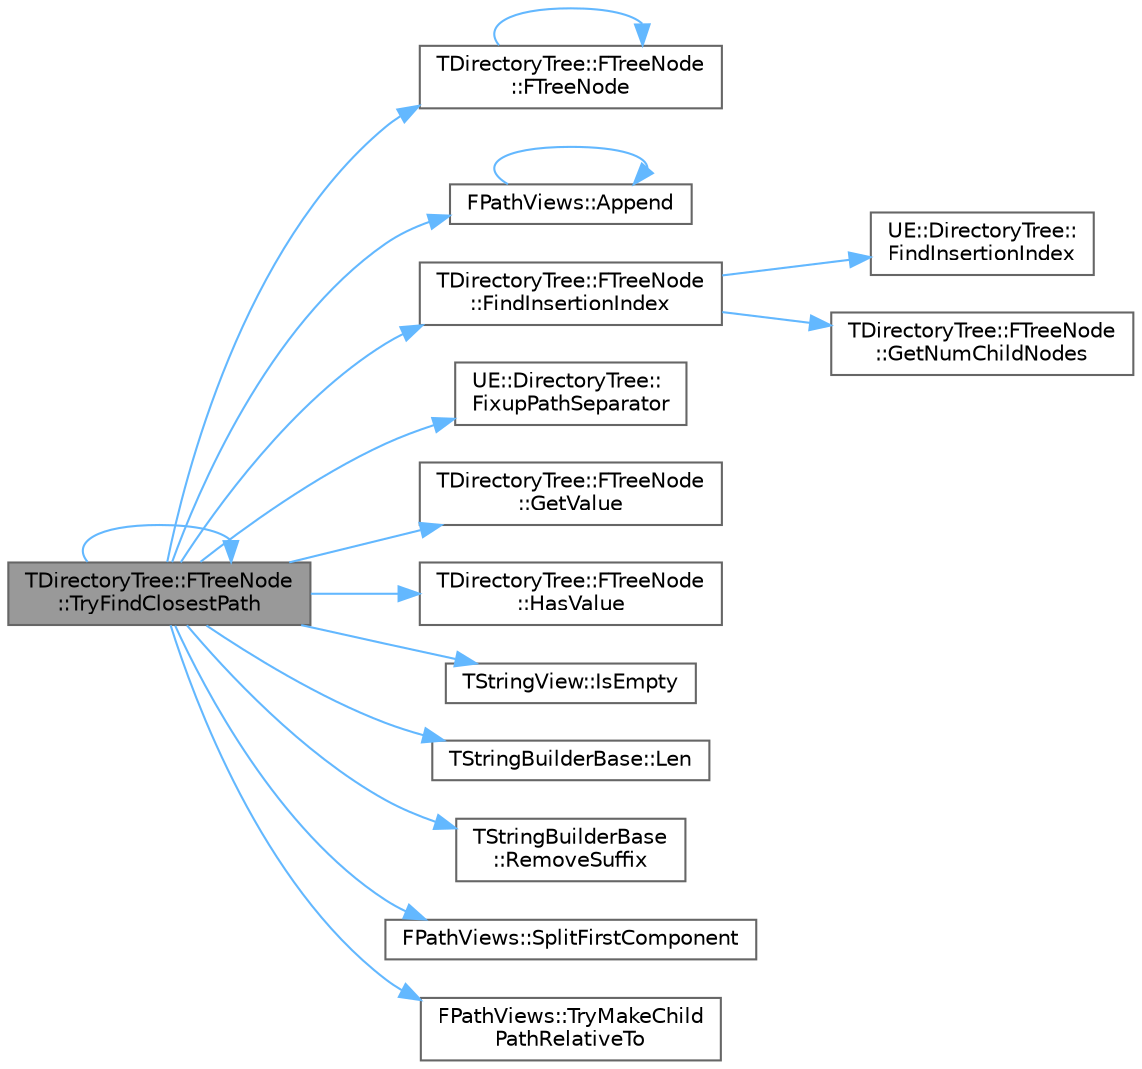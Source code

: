 digraph "TDirectoryTree::FTreeNode::TryFindClosestPath"
{
 // INTERACTIVE_SVG=YES
 // LATEX_PDF_SIZE
  bgcolor="transparent";
  edge [fontname=Helvetica,fontsize=10,labelfontname=Helvetica,labelfontsize=10];
  node [fontname=Helvetica,fontsize=10,shape=box,height=0.2,width=0.4];
  rankdir="LR";
  Node1 [id="Node000001",label="TDirectoryTree::FTreeNode\l::TryFindClosestPath",height=0.2,width=0.4,color="gray40", fillcolor="grey60", style="filled", fontcolor="black",tooltip="Recursively search the node's subtree to find the given RelPath."];
  Node1 -> Node2 [id="edge1_Node000001_Node000002",color="steelblue1",style="solid",tooltip=" "];
  Node2 [id="Node000002",label="TDirectoryTree::FTreeNode\l::FTreeNode",height=0.2,width=0.4,color="grey40", fillcolor="white", style="filled",URL="$d0/d19/structTDirectoryTree_1_1FTreeNode.html#a66c81a56788c4727614eb395cf98da0f",tooltip=" "];
  Node2 -> Node2 [id="edge2_Node000002_Node000002",color="steelblue1",style="solid",tooltip=" "];
  Node1 -> Node3 [id="edge3_Node000001_Node000003",color="steelblue1",style="solid",tooltip=" "];
  Node3 [id="Node000003",label="FPathViews::Append",height=0.2,width=0.4,color="grey40", fillcolor="white", style="filled",URL="$d2/dbc/classFPathViews.html#acba4c24881ea9e0188a80f6b434eb3d3",tooltip="Appends each suffix argument to the path in the builder and ensures that there is a separator between..."];
  Node3 -> Node3 [id="edge4_Node000003_Node000003",color="steelblue1",style="solid",tooltip=" "];
  Node1 -> Node4 [id="edge5_Node000001_Node000004",color="steelblue1",style="solid",tooltip=" "];
  Node4 [id="Node000004",label="TDirectoryTree::FTreeNode\l::FindInsertionIndex",height=0.2,width=0.4,color="grey40", fillcolor="white", style="filled",URL="$d0/d19/structTDirectoryTree_1_1FTreeNode.html#a7e827418b760dcd228f7de2fbebcd3d9",tooltip="Search the sorted ChildNode RelPaths for the given FirstPathComponent, which must be only a single pa..."];
  Node4 -> Node5 [id="edge6_Node000004_Node000005",color="steelblue1",style="solid",tooltip=" "];
  Node5 [id="Node000005",label="UE::DirectoryTree::\lFindInsertionIndex",height=0.2,width=0.4,color="grey40", fillcolor="white", style="filled",URL="$d9/d0b/namespaceUE_1_1DirectoryTree.html#a06aba12cf666bd94054598ec6d1d3cac",tooltip=" "];
  Node4 -> Node6 [id="edge7_Node000004_Node000006",color="steelblue1",style="solid",tooltip=" "];
  Node6 [id="Node000006",label="TDirectoryTree::FTreeNode\l::GetNumChildNodes",height=0.2,width=0.4,color="grey40", fillcolor="white", style="filled",URL="$d0/d19/structTDirectoryTree_1_1FTreeNode.html#acdee77930e99f5bda99afa5b76b994f5",tooltip=" "];
  Node1 -> Node7 [id="edge8_Node000001_Node000007",color="steelblue1",style="solid",tooltip=" "];
  Node7 [id="Node000007",label="UE::DirectoryTree::\lFixupPathSeparator",height=0.2,width=0.4,color="grey40", fillcolor="white", style="filled",URL="$d9/d0b/namespaceUE_1_1DirectoryTree.html#a9ce0cf7cb150fc7243d5a9926bd0ee03",tooltip=" "];
  Node1 -> Node8 [id="edge9_Node000001_Node000008",color="steelblue1",style="solid",tooltip=" "];
  Node8 [id="Node000008",label="TDirectoryTree::FTreeNode\l::GetValue",height=0.2,width=0.4,color="grey40", fillcolor="white", style="filled",URL="$d0/d19/structTDirectoryTree_1_1FTreeNode.html#a71f2bd6140fe9d4989ef7081c8a2c906",tooltip="Get a reference to the node's Value."];
  Node1 -> Node9 [id="edge10_Node000001_Node000009",color="steelblue1",style="solid",tooltip=" "];
  Node9 [id="Node000009",label="TDirectoryTree::FTreeNode\l::HasValue",height=0.2,width=0.4,color="grey40", fillcolor="white", style="filled",URL="$d0/d19/structTDirectoryTree_1_1FTreeNode.html#a4a8660ccedf2136fdf8c35f35eeff5d7",tooltip="Report whether the node has a value, which is equivalent to the node's path existing in the Directory..."];
  Node1 -> Node10 [id="edge11_Node000001_Node000010",color="steelblue1",style="solid",tooltip=" "];
  Node10 [id="Node000010",label="TStringView::IsEmpty",height=0.2,width=0.4,color="grey40", fillcolor="white", style="filled",URL="$dd/dbe/classTStringView.html#a5e42baca1302aa14effca3421d04f51c",tooltip="Returns whether the string view is empty."];
  Node1 -> Node11 [id="edge12_Node000001_Node000011",color="steelblue1",style="solid",tooltip=" "];
  Node11 [id="Node000011",label="TStringBuilderBase::Len",height=0.2,width=0.4,color="grey40", fillcolor="white", style="filled",URL="$d6/dbc/classTStringBuilderBase.html#aeec971cfb8c8be8459e26d89528266e6",tooltip=" "];
  Node1 -> Node12 [id="edge13_Node000001_Node000012",color="steelblue1",style="solid",tooltip=" "];
  Node12 [id="Node000012",label="TStringBuilderBase\l::RemoveSuffix",height=0.2,width=0.4,color="grey40", fillcolor="white", style="filled",URL="$d6/dbc/classTStringBuilderBase.html#ad80d37fa5d95d26f11d7d7c6b82cdd83",tooltip="Modifies the string builder to remove the given number of characters from the end."];
  Node1 -> Node13 [id="edge14_Node000001_Node000013",color="steelblue1",style="solid",tooltip=" "];
  Node13 [id="Node000013",label="FPathViews::SplitFirstComponent",height=0.2,width=0.4,color="grey40", fillcolor="white", style="filled",URL="$d2/dbc/classFPathViews.html#add2e23e30957c3890c26f0a1eafd6684",tooltip="Split the given absolute or relative path into its topmost directory and the relative path from that ..."];
  Node1 -> Node1 [id="edge15_Node000001_Node000001",color="steelblue1",style="solid",tooltip=" "];
  Node1 -> Node14 [id="edge16_Node000001_Node000014",color="steelblue1",style="solid",tooltip=" "];
  Node14 [id="Node000014",label="FPathViews::TryMakeChild\lPathRelativeTo",height=0.2,width=0.4,color="grey40", fillcolor="white", style="filled",URL="$d2/dbc/classFPathViews.html#a307dc1f3bd1cb056cf573c82e6fc5c3f",tooltip="Check whether Parent is a parent path of Child and report the relative path if so."];
}
